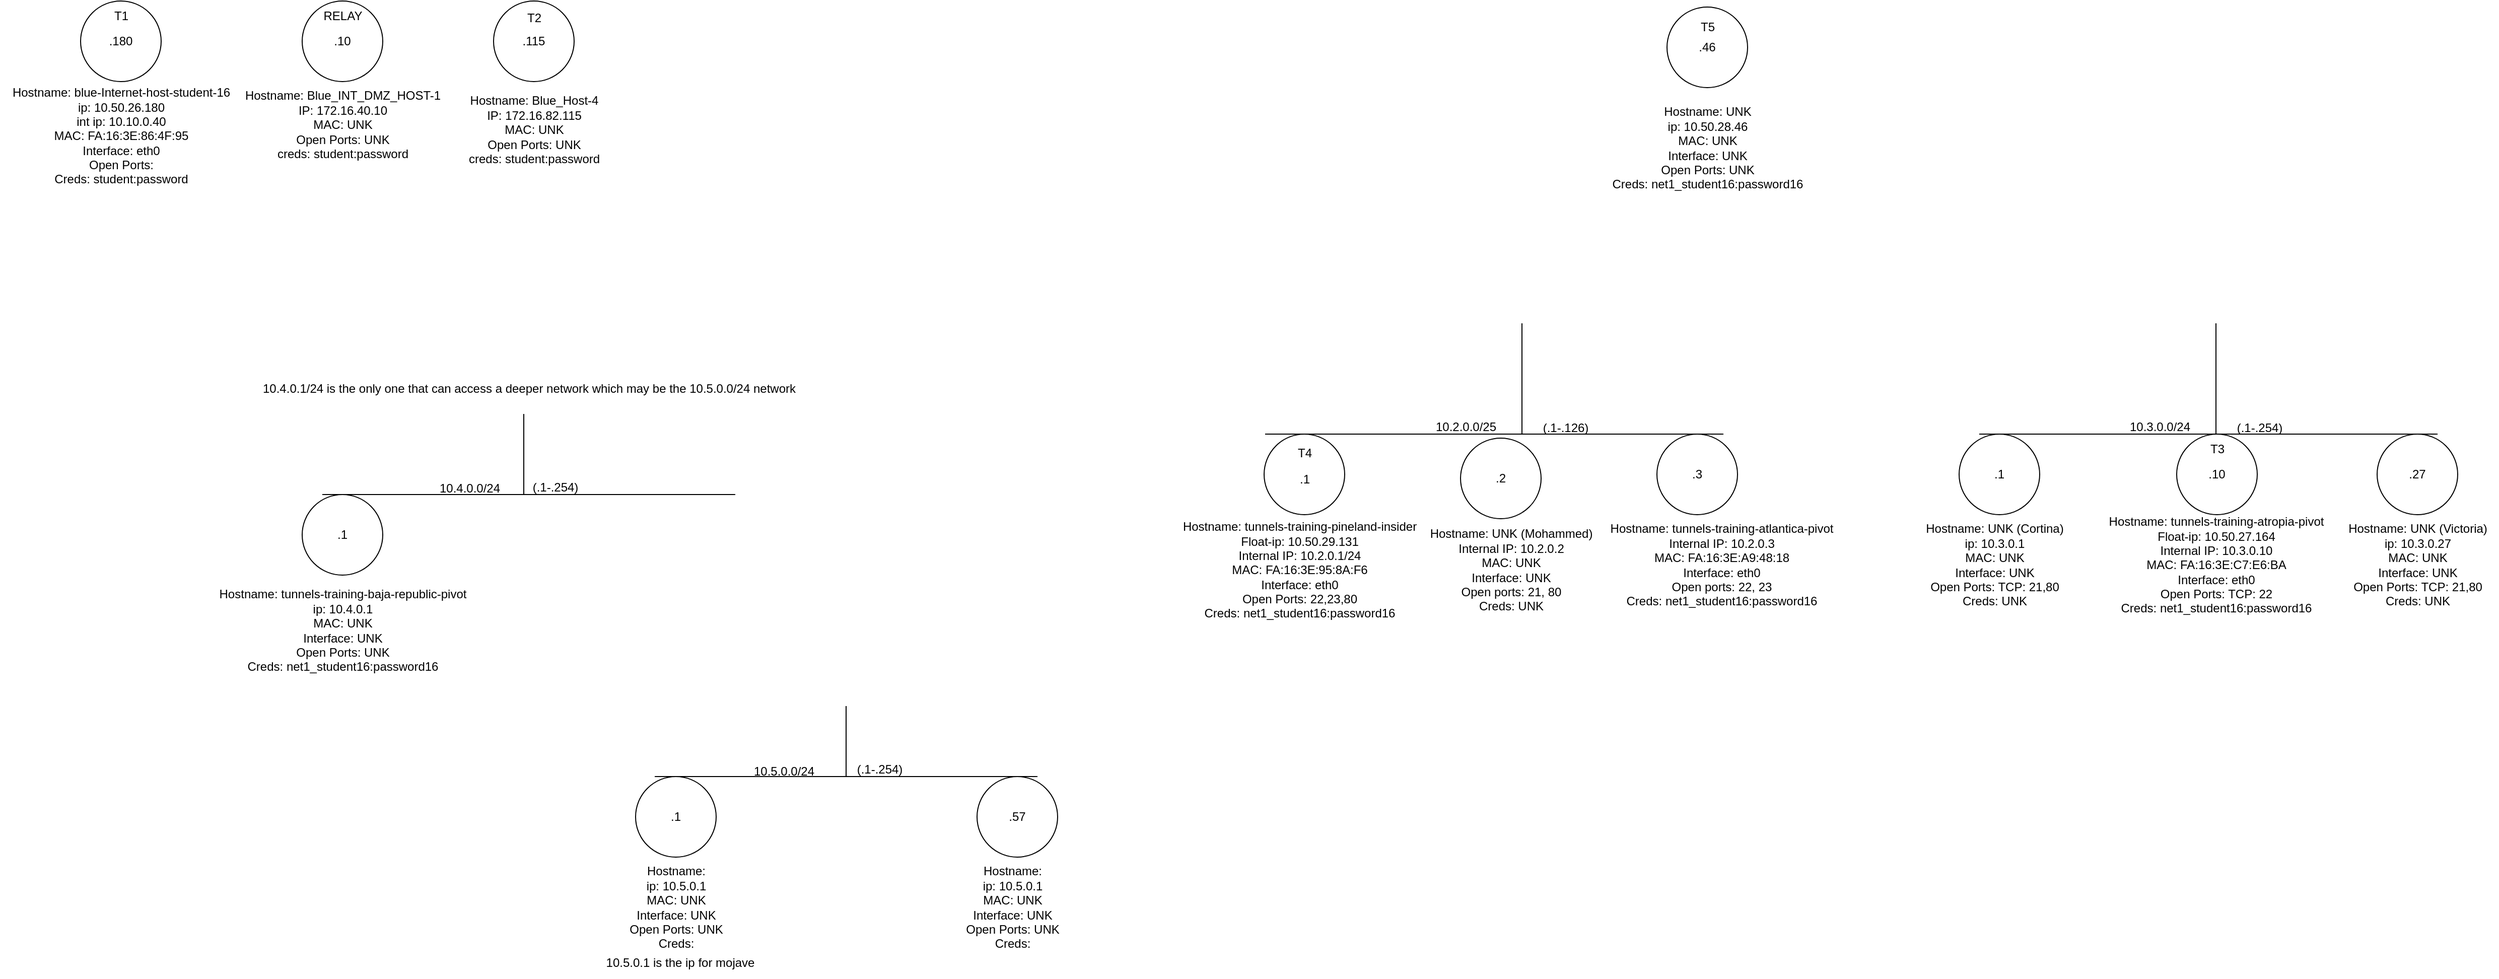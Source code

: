 <mxfile version="25.0.3">
  <diagram name="Page-1" id="jiiQhXlAMz92_uCKhO34">
    <mxGraphModel dx="3134" dy="822" grid="1" gridSize="10" guides="1" tooltips="1" connect="1" arrows="1" fold="1" page="1" pageScale="1" pageWidth="850" pageHeight="1100" math="0" shadow="0">
      <root>
        <mxCell id="0" />
        <mxCell id="1" parent="0" />
        <mxCell id="V7bFDbgL-2ccECLvx8o4-2" value="" style="ellipse;whiteSpace=wrap;html=1;aspect=fixed;" parent="1" vertex="1">
          <mxGeometry x="-425" y="480" width="80" height="80" as="geometry" />
        </mxCell>
        <mxCell id="V7bFDbgL-2ccECLvx8o4-3" value=".46" style="ellipse;whiteSpace=wrap;html=1;aspect=fixed;" parent="1" vertex="1">
          <mxGeometry x="-25" y="56" width="80" height="80" as="geometry" />
        </mxCell>
        <mxCell id="V7bFDbgL-2ccECLvx8o4-4" value=".180" style="ellipse;whiteSpace=wrap;html=1;aspect=fixed;" parent="1" vertex="1">
          <mxGeometry x="-1600" y="50" width="80" height="80" as="geometry" />
        </mxCell>
        <mxCell id="V7bFDbgL-2ccECLvx8o4-6" value="&lt;div&gt;Hostname: tunnels-training-pineland-insider&lt;/div&gt;&lt;div&gt;Float-ip: 10.50.29.131&lt;/div&gt;&lt;div&gt;Internal IP: 10.2.0.1/24&lt;br&gt;&lt;/div&gt;&lt;div&gt;MAC: FA:16:3E:95:8A:F6&lt;br&gt;&lt;/div&gt;&lt;div&gt;Interface: eth0&lt;br&gt;&lt;/div&gt;&lt;div&gt;Open Ports: 22,23,80&lt;br&gt;&lt;/div&gt;&lt;div&gt;Creds: net1_student16:password16&lt;/div&gt;" style="text;html=1;align=center;verticalAlign=middle;resizable=0;points=[];autosize=1;strokeColor=none;fillColor=none;" parent="1" vertex="1">
          <mxGeometry x="-515" y="560" width="250" height="110" as="geometry" />
        </mxCell>
        <mxCell id="V7bFDbgL-2ccECLvx8o4-7" value="&lt;div&gt;Hostname: UNK&lt;br&gt;&lt;/div&gt;&lt;div&gt;ip: 10.50.28.46&lt;br&gt;&lt;/div&gt;&lt;div&gt;MAC: UNK&lt;br&gt;&lt;/div&gt;&lt;div&gt;Interface: UNK&lt;br&gt;&lt;/div&gt;&lt;div&gt;Open Ports: UNK&lt;/div&gt;&lt;div&gt;Creds: net1_student16:password16&lt;/div&gt;" style="text;html=1;align=center;verticalAlign=middle;resizable=0;points=[];autosize=1;strokeColor=none;fillColor=none;" parent="1" vertex="1">
          <mxGeometry x="-90" y="146" width="210" height="100" as="geometry" />
        </mxCell>
        <mxCell id="V7bFDbgL-2ccECLvx8o4-8" value="&lt;div&gt;Hostname: blue-Internet-host-student-16&lt;br&gt;&lt;/div&gt;&lt;div&gt;ip: 10.50.26.180&lt;/div&gt;&lt;div&gt;int ip: 10.10.0.40&lt;br&gt;&lt;/div&gt;&lt;div&gt;MAC: FA:16:3E:86:4F:95&lt;br&gt;&lt;/div&gt;&lt;div&gt;Interface: eth0&lt;/div&gt;&lt;div&gt;Open Ports:&lt;br&gt;&lt;/div&gt;&lt;div&gt;Creds: student:password&lt;br&gt;&lt;/div&gt;" style="text;html=1;align=center;verticalAlign=middle;resizable=0;points=[];autosize=1;strokeColor=none;fillColor=none;" parent="1" vertex="1">
          <mxGeometry x="-1680" y="129" width="240" height="110" as="geometry" />
        </mxCell>
        <mxCell id="V7bFDbgL-2ccECLvx8o4-10" value=".1" style="text;html=1;align=center;verticalAlign=middle;resizable=0;points=[];autosize=1;strokeColor=none;fillColor=none;" parent="1" vertex="1">
          <mxGeometry x="-400" y="510" width="30" height="30" as="geometry" />
        </mxCell>
        <mxCell id="V7bFDbgL-2ccECLvx8o4-12" value="T5" style="text;html=1;align=center;verticalAlign=middle;resizable=0;points=[];autosize=1;strokeColor=none;fillColor=none;" parent="1" vertex="1">
          <mxGeometry x="-5" y="61" width="40" height="30" as="geometry" />
        </mxCell>
        <mxCell id="V7bFDbgL-2ccECLvx8o4-13" value="T1" style="text;html=1;align=center;verticalAlign=middle;resizable=0;points=[];autosize=1;strokeColor=none;fillColor=none;" parent="1" vertex="1">
          <mxGeometry x="-1580" y="50" width="40" height="30" as="geometry" />
        </mxCell>
        <mxCell id="V7bFDbgL-2ccECLvx8o4-14" value=".115" style="ellipse;whiteSpace=wrap;html=1;aspect=fixed;" parent="1" vertex="1">
          <mxGeometry x="-1190" y="50" width="80" height="80" as="geometry" />
        </mxCell>
        <mxCell id="V7bFDbgL-2ccECLvx8o4-15" value="&lt;div&gt;Hostname: Blue_Host-4&lt;/div&gt;&lt;div&gt;IP: 172.16.82.115&lt;/div&gt;&lt;div&gt;MAC: UNK&lt;br&gt;&lt;/div&gt;&lt;div&gt;Open Ports: UNK&lt;br&gt;&lt;/div&gt;&lt;div&gt;creds: student:password&lt;/div&gt;&lt;div&gt;&lt;br&gt;&lt;/div&gt;" style="text;html=1;align=center;verticalAlign=middle;resizable=0;points=[];autosize=1;strokeColor=none;fillColor=none;" parent="1" vertex="1">
          <mxGeometry x="-1225" y="135" width="150" height="100" as="geometry" />
        </mxCell>
        <mxCell id="V7bFDbgL-2ccECLvx8o4-16" value="T2" style="text;html=1;align=center;verticalAlign=middle;resizable=0;points=[];autosize=1;strokeColor=none;fillColor=none;" parent="1" vertex="1">
          <mxGeometry x="-1170" y="52" width="40" height="30" as="geometry" />
        </mxCell>
        <mxCell id="V7bFDbgL-2ccECLvx8o4-17" value=".10" style="ellipse;whiteSpace=wrap;html=1;aspect=fixed;" parent="1" vertex="1">
          <mxGeometry x="-1380" y="50" width="80" height="80" as="geometry" />
        </mxCell>
        <mxCell id="V7bFDbgL-2ccECLvx8o4-18" value="RELAY" style="text;html=1;align=center;verticalAlign=middle;resizable=0;points=[];autosize=1;strokeColor=none;fillColor=none;" parent="1" vertex="1">
          <mxGeometry x="-1370" y="50" width="60" height="30" as="geometry" />
        </mxCell>
        <mxCell id="V7bFDbgL-2ccECLvx8o4-19" value="&lt;div&gt;Hostname: Blue_INT_DMZ_HOST-1&lt;/div&gt;&lt;div&gt;IP: 172.16.40.10&lt;/div&gt;&lt;div&gt;MAC: UNK&lt;br&gt;&lt;/div&gt;&lt;div&gt;Open Ports: UNK&lt;br&gt;&lt;/div&gt;&lt;div&gt;creds: student:password&lt;/div&gt;&lt;div&gt;&lt;br&gt;&lt;/div&gt;" style="text;html=1;align=center;verticalAlign=middle;resizable=0;points=[];autosize=1;strokeColor=none;fillColor=none;" parent="1" vertex="1">
          <mxGeometry x="-1450" y="130" width="220" height="100" as="geometry" />
        </mxCell>
        <mxCell id="V7bFDbgL-2ccECLvx8o4-20" value="" style="endArrow=none;html=1;rounded=0;" parent="1" edge="1">
          <mxGeometry width="50" height="50" relative="1" as="geometry">
            <mxPoint x="285" y="480" as="sourcePoint" />
            <mxPoint x="740" y="480" as="targetPoint" />
          </mxGeometry>
        </mxCell>
        <mxCell id="V7bFDbgL-2ccECLvx8o4-21" value="" style="endArrow=none;html=1;rounded=0;" parent="1" edge="1">
          <mxGeometry width="50" height="50" relative="1" as="geometry">
            <mxPoint x="520" y="480" as="sourcePoint" />
            <mxPoint x="520" y="400" as="targetPoint" />
            <Array as="points">
              <mxPoint x="520" y="470" />
              <mxPoint x="520" y="370" />
            </Array>
          </mxGeometry>
        </mxCell>
        <mxCell id="V7bFDbgL-2ccECLvx8o4-22" value=".1" style="ellipse;whiteSpace=wrap;html=1;aspect=fixed;" parent="1" vertex="1">
          <mxGeometry x="265" y="480" width="80" height="80" as="geometry" />
        </mxCell>
        <mxCell id="V7bFDbgL-2ccECLvx8o4-23" value=".10" style="ellipse;whiteSpace=wrap;html=1;aspect=fixed;" parent="1" vertex="1">
          <mxGeometry x="481" y="480" width="80" height="80" as="geometry" />
        </mxCell>
        <mxCell id="V7bFDbgL-2ccECLvx8o4-24" value=".27" style="ellipse;whiteSpace=wrap;html=1;aspect=fixed;" parent="1" vertex="1">
          <mxGeometry x="680" y="480" width="80" height="80" as="geometry" />
        </mxCell>
        <mxCell id="V7bFDbgL-2ccECLvx8o4-25" value="10.3.0.0/24" style="text;html=1;align=center;verticalAlign=middle;resizable=0;points=[];autosize=1;strokeColor=none;fillColor=none;" parent="1" vertex="1">
          <mxGeometry x="424" y="458" width="80" height="30" as="geometry" />
        </mxCell>
        <mxCell id="V7bFDbgL-2ccECLvx8o4-26" value="(.1-.254)" style="text;html=1;align=center;verticalAlign=middle;resizable=0;points=[];autosize=1;strokeColor=none;fillColor=none;" parent="1" vertex="1">
          <mxGeometry x="528" y="459" width="70" height="30" as="geometry" />
        </mxCell>
        <mxCell id="V7bFDbgL-2ccECLvx8o4-27" value="&lt;div&gt;Hostname: UNK (Cortina)&lt;br&gt;&lt;/div&gt;&lt;div&gt;ip: 10.3.0.1&lt;br&gt;&lt;/div&gt;&lt;div&gt;MAC: UNK&lt;br&gt;&lt;/div&gt;&lt;div&gt;Interface: UNK&lt;br&gt;&lt;/div&gt;&lt;div&gt;Open Ports: TCP: 21,80&lt;br&gt;&lt;/div&gt;&lt;div&gt;Creds: UNK&lt;br&gt;&lt;/div&gt;" style="text;html=1;align=center;verticalAlign=middle;resizable=0;points=[];autosize=1;strokeColor=none;fillColor=none;" parent="1" vertex="1">
          <mxGeometry x="220" y="560" width="160" height="100" as="geometry" />
        </mxCell>
        <mxCell id="V7bFDbgL-2ccECLvx8o4-28" value="&lt;div&gt;Hostname: tunnels-training-atropia-pivot&lt;/div&gt;&lt;div&gt;Float-ip: 10.50.27.164&lt;/div&gt;&lt;div&gt;Internal IP: 10.3.0.10&lt;br&gt;&lt;/div&gt;&lt;div&gt;MAC: FA:16:3E:C7:E6:BA&lt;br&gt;&lt;/div&gt;&lt;div&gt;Interface: eth0&lt;br&gt;&lt;/div&gt;&lt;div&gt;Open Ports: TCP: 22&lt;br&gt;&lt;/div&gt;&lt;div&gt;Creds: net1_student16:password16&lt;br&gt;&lt;/div&gt;" style="text;html=1;align=center;verticalAlign=middle;resizable=0;points=[];autosize=1;strokeColor=none;fillColor=none;" parent="1" vertex="1">
          <mxGeometry x="400" y="555" width="240" height="110" as="geometry" />
        </mxCell>
        <mxCell id="V7bFDbgL-2ccECLvx8o4-29" value="&lt;div&gt;Hostname: UNK (Victoria)&lt;br&gt;&lt;/div&gt;&lt;div&gt;ip: 10.3.0.27&lt;br&gt;&lt;/div&gt;&lt;div&gt;MAC: UNK&lt;br&gt;&lt;/div&gt;&lt;div&gt;Interface: UNK&lt;br&gt;&lt;/div&gt;&lt;div&gt;Open Ports: TCP: 21,80&lt;br&gt;&lt;/div&gt;&lt;div&gt;Creds: UNK&lt;br&gt;&lt;/div&gt;" style="text;html=1;align=center;verticalAlign=middle;resizable=0;points=[];autosize=1;strokeColor=none;fillColor=none;" parent="1" vertex="1">
          <mxGeometry x="640" y="560" width="160" height="100" as="geometry" />
        </mxCell>
        <mxCell id="V7bFDbgL-2ccECLvx8o4-30" value="T4" style="text;html=1;align=center;verticalAlign=middle;resizable=0;points=[];autosize=1;strokeColor=none;fillColor=none;" parent="1" vertex="1">
          <mxGeometry x="-405" y="484" width="40" height="30" as="geometry" />
        </mxCell>
        <mxCell id="V7bFDbgL-2ccECLvx8o4-32" value="T3" style="text;html=1;align=center;verticalAlign=middle;resizable=0;points=[];autosize=1;strokeColor=none;fillColor=none;" parent="1" vertex="1">
          <mxGeometry x="501" y="480" width="40" height="30" as="geometry" />
        </mxCell>
        <mxCell id="V7bFDbgL-2ccECLvx8o4-33" value="" style="endArrow=none;html=1;rounded=0;" parent="1" edge="1">
          <mxGeometry width="50" height="50" relative="1" as="geometry">
            <mxPoint x="-424" y="480" as="sourcePoint" />
            <mxPoint x="31" y="480" as="targetPoint" />
          </mxGeometry>
        </mxCell>
        <mxCell id="V7bFDbgL-2ccECLvx8o4-34" value="" style="endArrow=none;html=1;rounded=0;" parent="1" edge="1">
          <mxGeometry width="50" height="50" relative="1" as="geometry">
            <mxPoint x="-169" y="480" as="sourcePoint" />
            <mxPoint x="-169" y="400" as="targetPoint" />
            <Array as="points">
              <mxPoint x="-169" y="470" />
              <mxPoint x="-169" y="370" />
            </Array>
          </mxGeometry>
        </mxCell>
        <mxCell id="V7bFDbgL-2ccECLvx8o4-38" value="10.2.0.0/25" style="text;html=1;align=center;verticalAlign=middle;resizable=0;points=[];autosize=1;strokeColor=none;fillColor=none;" parent="1" vertex="1">
          <mxGeometry x="-265" y="458" width="80" height="30" as="geometry" />
        </mxCell>
        <mxCell id="V7bFDbgL-2ccECLvx8o4-39" value="(.1-.126)" style="text;html=1;align=center;verticalAlign=middle;resizable=0;points=[];autosize=1;strokeColor=none;fillColor=none;" parent="1" vertex="1">
          <mxGeometry x="-161" y="459" width="70" height="30" as="geometry" />
        </mxCell>
        <mxCell id="V7bFDbgL-2ccECLvx8o4-44" value=".2" style="ellipse;whiteSpace=wrap;html=1;aspect=fixed;" parent="1" vertex="1">
          <mxGeometry x="-230" y="484" width="80" height="80" as="geometry" />
        </mxCell>
        <mxCell id="V7bFDbgL-2ccECLvx8o4-45" value="&lt;div&gt;Hostname: UNK (Mohammed)&lt;br&gt;&lt;/div&gt;&lt;div&gt;Internal IP: 10.2.0.2&lt;/div&gt;&lt;div&gt;MAC: UNK&lt;br&gt;&lt;/div&gt;&lt;div&gt;Interface: UNK&lt;br&gt;&lt;/div&gt;&lt;div&gt;Open ports: 21, 80&lt;br&gt;&lt;/div&gt;&lt;div&gt;Creds: UNK&lt;br&gt;&lt;/div&gt;" style="text;html=1;align=center;verticalAlign=middle;resizable=0;points=[];autosize=1;strokeColor=none;fillColor=none;" parent="1" vertex="1">
          <mxGeometry x="-270" y="565" width="180" height="100" as="geometry" />
        </mxCell>
        <mxCell id="V7bFDbgL-2ccECLvx8o4-46" value=".3" style="ellipse;whiteSpace=wrap;html=1;aspect=fixed;" parent="1" vertex="1">
          <mxGeometry x="-35" y="480" width="80" height="80" as="geometry" />
        </mxCell>
        <mxCell id="V7bFDbgL-2ccECLvx8o4-47" value="&lt;div&gt;Hostname: tunnels-training-atlantica-pivot&lt;br&gt;&lt;/div&gt;&lt;div&gt;Internal IP: 10.2.0.3&lt;/div&gt;&lt;div&gt;MAC: FA:16:3E:A9:48:18&lt;br&gt;&lt;/div&gt;&lt;div&gt;Interface: eth0&lt;br&gt;&lt;/div&gt;&lt;div&gt;Open ports: 22, 23&lt;br&gt;&lt;/div&gt;&lt;div&gt;Creds: net1_student16:password16&lt;br&gt;&lt;/div&gt;" style="text;html=1;align=center;verticalAlign=middle;resizable=0;points=[];autosize=1;strokeColor=none;fillColor=none;" parent="1" vertex="1">
          <mxGeometry x="-91" y="560" width="240" height="100" as="geometry" />
        </mxCell>
        <mxCell id="Rs0XfdENoH2tHpSIpS56-1" value=".1" style="ellipse;whiteSpace=wrap;html=1;aspect=fixed;" vertex="1" parent="1">
          <mxGeometry x="-1380" y="540" width="80" height="80" as="geometry" />
        </mxCell>
        <mxCell id="Rs0XfdENoH2tHpSIpS56-2" value="10.4.0.0/24" style="text;html=1;align=center;verticalAlign=middle;resizable=0;points=[];autosize=1;strokeColor=none;fillColor=none;" vertex="1" parent="1">
          <mxGeometry x="-1254" y="519" width="80" height="30" as="geometry" />
        </mxCell>
        <mxCell id="Rs0XfdENoH2tHpSIpS56-4" value="&lt;div&gt;Hostname: tunnels-training-baja-republic-pivot&lt;br&gt;&lt;/div&gt;&lt;div&gt;ip: 10.4.0.1&lt;br&gt;&lt;/div&gt;&lt;div&gt;MAC: UNK&lt;br&gt;&lt;/div&gt;&lt;div&gt;Interface: UNK&lt;br&gt;&lt;/div&gt;&lt;div&gt;Open Ports: UNK&lt;/div&gt;&lt;div&gt;Creds: net1_student16:password16&lt;/div&gt;" style="text;html=1;align=center;verticalAlign=middle;resizable=0;points=[];autosize=1;strokeColor=none;fillColor=none;" vertex="1" parent="1">
          <mxGeometry x="-1475" y="625" width="270" height="100" as="geometry" />
        </mxCell>
        <mxCell id="Rs0XfdENoH2tHpSIpS56-5" value="10.4.0.1/24 is the only one that can access a deeper network which may be the 10.5.0.0/24 network" style="text;html=1;align=center;verticalAlign=middle;resizable=0;points=[];autosize=1;strokeColor=none;fillColor=none;" vertex="1" parent="1">
          <mxGeometry x="-1430" y="420" width="550" height="30" as="geometry" />
        </mxCell>
        <mxCell id="Rs0XfdENoH2tHpSIpS56-6" value="10.5.0.1 is the ip for mojave" style="text;html=1;align=center;verticalAlign=middle;resizable=0;points=[];autosize=1;strokeColor=none;fillColor=none;" vertex="1" parent="1">
          <mxGeometry x="-1090" y="990" width="170" height="30" as="geometry" />
        </mxCell>
        <mxCell id="Rs0XfdENoH2tHpSIpS56-9" value="" style="endArrow=none;html=1;rounded=0;" edge="1" parent="1">
          <mxGeometry width="50" height="50" relative="1" as="geometry">
            <mxPoint x="-1360" y="540" as="sourcePoint" />
            <mxPoint x="-950" y="540" as="targetPoint" />
          </mxGeometry>
        </mxCell>
        <mxCell id="Rs0XfdENoH2tHpSIpS56-10" value="" style="endArrow=none;html=1;rounded=0;" edge="1" parent="1">
          <mxGeometry width="50" height="50" relative="1" as="geometry">
            <mxPoint x="-1160" y="540" as="sourcePoint" />
            <mxPoint x="-1160" y="460" as="targetPoint" />
          </mxGeometry>
        </mxCell>
        <mxCell id="Rs0XfdENoH2tHpSIpS56-12" value="(.1-.254)" style="text;html=1;align=center;verticalAlign=middle;resizable=0;points=[];autosize=1;strokeColor=none;fillColor=none;" vertex="1" parent="1">
          <mxGeometry x="-1164" y="518" width="70" height="30" as="geometry" />
        </mxCell>
        <mxCell id="Rs0XfdENoH2tHpSIpS56-13" value="" style="endArrow=none;html=1;rounded=0;" edge="1" parent="1">
          <mxGeometry width="50" height="50" relative="1" as="geometry">
            <mxPoint x="-1030" y="820" as="sourcePoint" />
            <mxPoint x="-650" y="820" as="targetPoint" />
          </mxGeometry>
        </mxCell>
        <mxCell id="Rs0XfdENoH2tHpSIpS56-14" value="" style="endArrow=none;html=1;rounded=0;" edge="1" parent="1">
          <mxGeometry width="50" height="50" relative="1" as="geometry">
            <mxPoint x="-840" y="820" as="sourcePoint" />
            <mxPoint x="-840" y="750" as="targetPoint" />
          </mxGeometry>
        </mxCell>
        <mxCell id="Rs0XfdENoH2tHpSIpS56-15" value=".1" style="ellipse;whiteSpace=wrap;html=1;aspect=fixed;" vertex="1" parent="1">
          <mxGeometry x="-1049" y="820" width="80" height="80" as="geometry" />
        </mxCell>
        <mxCell id="Rs0XfdENoH2tHpSIpS56-16" value=".57" style="ellipse;whiteSpace=wrap;html=1;aspect=fixed;" vertex="1" parent="1">
          <mxGeometry x="-710" y="820" width="80" height="80" as="geometry" />
        </mxCell>
        <mxCell id="Rs0XfdENoH2tHpSIpS56-17" value="10.5.0.0/24" style="text;html=1;align=center;verticalAlign=middle;resizable=0;points=[];autosize=1;strokeColor=none;fillColor=none;" vertex="1" parent="1">
          <mxGeometry x="-942" y="800" width="80" height="30" as="geometry" />
        </mxCell>
        <mxCell id="Rs0XfdENoH2tHpSIpS56-18" value="(.1-.254)" style="text;html=1;align=center;verticalAlign=middle;resizable=0;points=[];autosize=1;strokeColor=none;fillColor=none;" vertex="1" parent="1">
          <mxGeometry x="-842" y="798" width="70" height="30" as="geometry" />
        </mxCell>
        <mxCell id="Rs0XfdENoH2tHpSIpS56-19" value="&lt;div&gt;Hostname:&lt;br&gt;&lt;/div&gt;&lt;div&gt;ip: 10.5.0.1&lt;br&gt;&lt;/div&gt;&lt;div&gt;MAC: UNK&lt;br&gt;&lt;/div&gt;&lt;div&gt;Interface: UNK&lt;br&gt;&lt;/div&gt;&lt;div&gt;Open Ports: UNK&lt;/div&gt;&lt;div&gt;Creds:&lt;br&gt;&lt;/div&gt;" style="text;html=1;align=center;verticalAlign=middle;resizable=0;points=[];autosize=1;strokeColor=none;fillColor=none;" vertex="1" parent="1">
          <mxGeometry x="-1069" y="900" width="120" height="100" as="geometry" />
        </mxCell>
        <mxCell id="Rs0XfdENoH2tHpSIpS56-20" value="&lt;div&gt;Hostname:&lt;br&gt;&lt;/div&gt;&lt;div&gt;ip: 10.5.0.1&lt;br&gt;&lt;/div&gt;&lt;div&gt;MAC: UNK&lt;br&gt;&lt;/div&gt;&lt;div&gt;Interface: UNK&lt;br&gt;&lt;/div&gt;&lt;div&gt;Open Ports: UNK&lt;/div&gt;&lt;div&gt;Creds:&lt;br&gt;&lt;/div&gt;" style="text;html=1;align=center;verticalAlign=middle;resizable=0;points=[];autosize=1;strokeColor=none;fillColor=none;" vertex="1" parent="1">
          <mxGeometry x="-735" y="900" width="120" height="100" as="geometry" />
        </mxCell>
      </root>
    </mxGraphModel>
  </diagram>
</mxfile>
